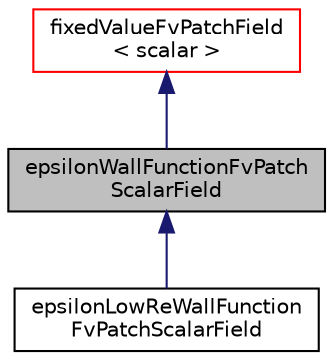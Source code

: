 digraph "epsilonWallFunctionFvPatchScalarField"
{
  bgcolor="transparent";
  edge [fontname="Helvetica",fontsize="10",labelfontname="Helvetica",labelfontsize="10"];
  node [fontname="Helvetica",fontsize="10",shape=record];
  Node1 [label="epsilonWallFunctionFvPatch\lScalarField",height=0.2,width=0.4,color="black", fillcolor="grey75", style="filled", fontcolor="black"];
  Node2 -> Node1 [dir="back",color="midnightblue",fontsize="10",style="solid",fontname="Helvetica"];
  Node2 [label="fixedValueFvPatchField\l\< scalar \>",height=0.2,width=0.4,color="red",URL="$a00852.html"];
  Node1 -> Node3 [dir="back",color="midnightblue",fontsize="10",style="solid",fontname="Helvetica"];
  Node3 [label="epsilonLowReWallFunction\lFvPatchScalarField",height=0.2,width=0.4,color="black",URL="$a00672.html",tooltip="This boundary condition provides a turbulence dissipation wall function condition for low- and high-R..."];
}

